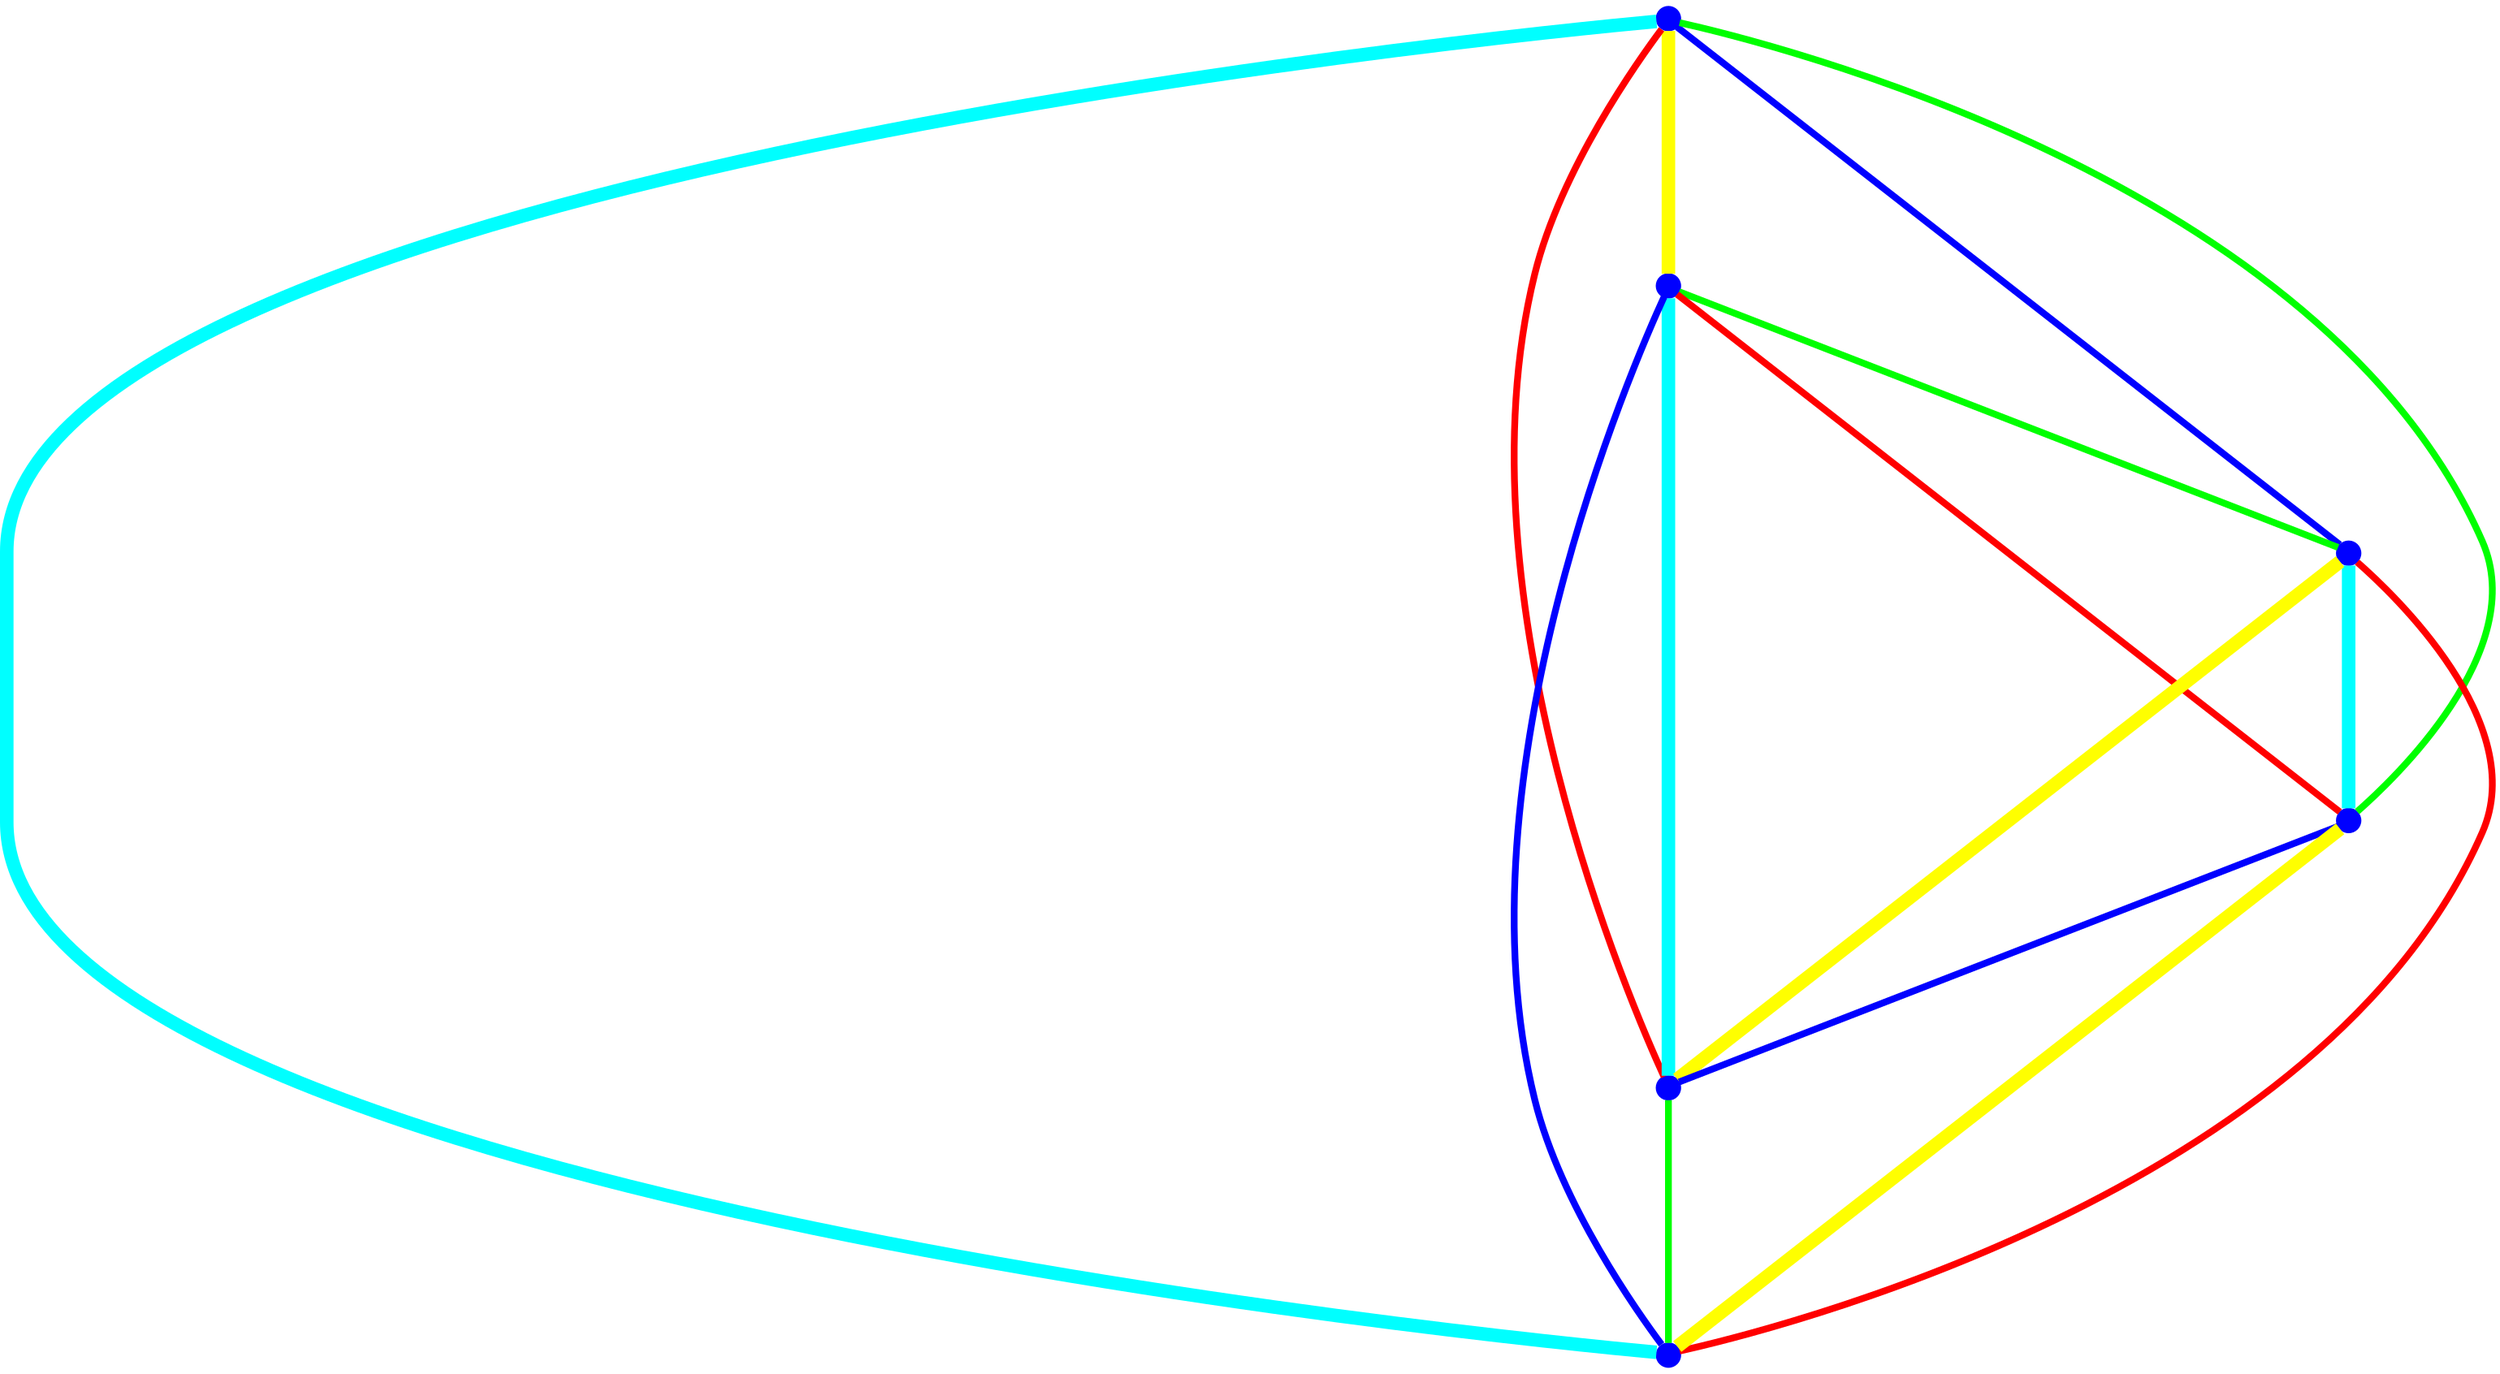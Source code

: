 graph {
ranksep=2
nodesep=2
node [label="" shape=circle style=filled fixedsize=true color=blue fillcolor=blue width=0.2];
"1" -- "2" [style="solid",penwidth="8",color="yellow"];
"1" -- "3" [style="solid",penwidth="4",color="blue"];
"1" -- "4" [style="solid",penwidth="4",color="green"];
"1" -- "5" [style="solid",penwidth="4",color="red"];
"1" -- "6" [style="solid",penwidth="8",color="cyan"];
"2" -- "3" [style="solid",penwidth="4",color="green"];
"2" -- "4" [style="solid",penwidth="4",color="red"];
"2" -- "5" [style="solid",penwidth="8",color="cyan"];
"2" -- "6" [style="solid",penwidth="4",color="blue"];
"3" -- "4" [style="solid",penwidth="8",color="cyan"];
"3" -- "5" [style="solid",penwidth="8",color="yellow"];
"3" -- "6" [style="solid",penwidth="4",color="red"];
"4" -- "5" [style="solid",penwidth="4",color="blue"];
"4" -- "6" [style="solid",penwidth="8",color="yellow"];
"5" -- "6" [style="solid",penwidth="4",color="green"];
}
